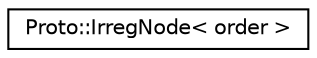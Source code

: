digraph "Graphical Class Hierarchy"
{
  edge [fontname="Helvetica",fontsize="10",labelfontname="Helvetica",labelfontsize="10"];
  node [fontname="Helvetica",fontsize="10",shape=record];
  rankdir="LR";
  Node0 [label="Proto::IrregNode\< order \>",height=0.2,width=0.4,color="black", fillcolor="white", style="filled",URL="$classProto_1_1IrregNode.html"];
}
